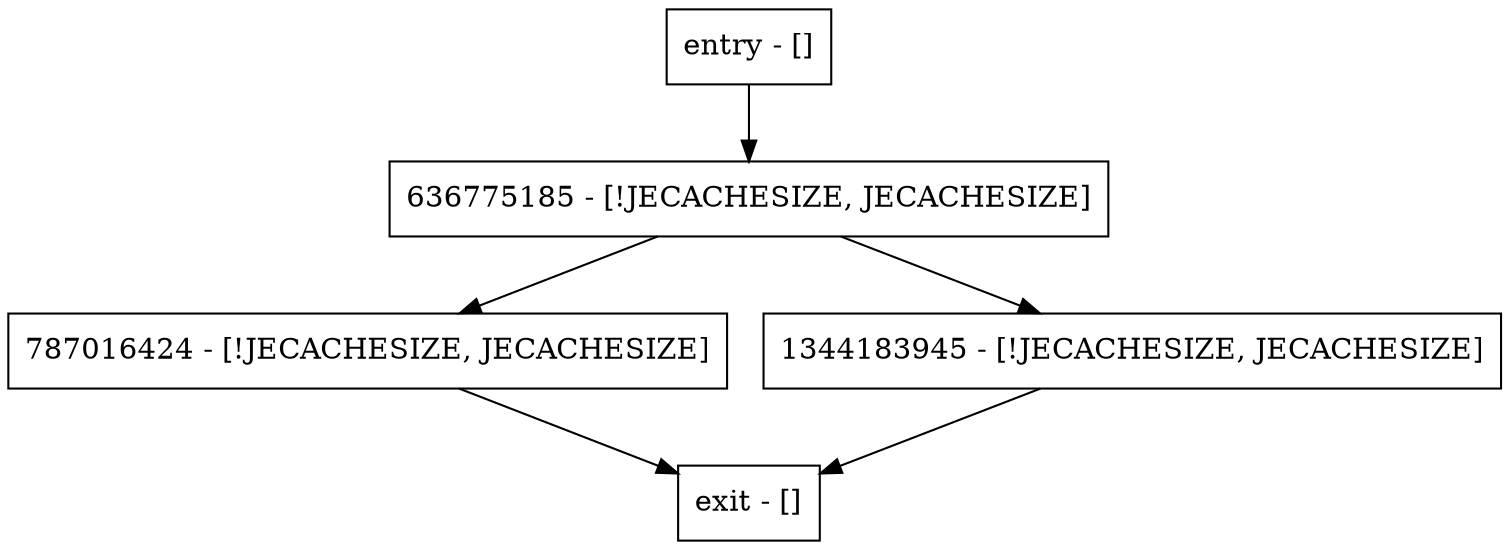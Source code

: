 digraph checkDiskLimitViolation {
node [shape=record];
entry [label="entry - []"];
exit [label="exit - []"];
636775185 [label="636775185 - [!JECACHESIZE, JECACHESIZE]"];
787016424 [label="787016424 - [!JECACHESIZE, JECACHESIZE]"];
1344183945 [label="1344183945 - [!JECACHESIZE, JECACHESIZE]"];
entry;
exit;
entry -> 636775185;
636775185 -> 787016424;
636775185 -> 1344183945;
787016424 -> exit;
1344183945 -> exit;
}

